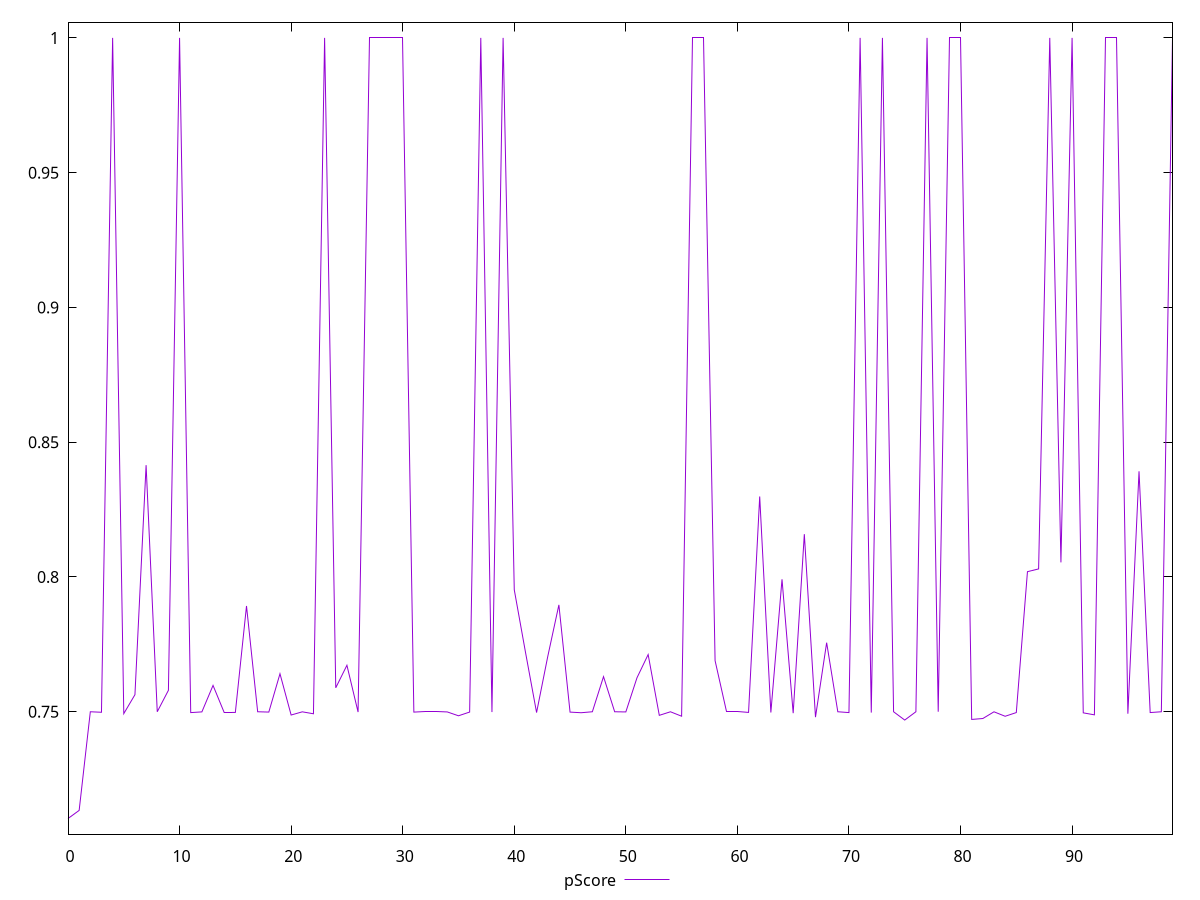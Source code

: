 reset

$pScore <<EOF
0 0.71039
1 0.71341
2 0.75
3 0.7498122222222222
4 1
5 0.7493011111111111
6 0.7563349997997284
7 0.8414950001239776
8 0.75
9 0.7579558332761128
10 1
11 0.7496877777777777
12 0.7499488888888889
13 0.7597741663455964
14 0.7497144444444445
15 0.7497444444444444
16 0.7892375000317892
17 0.75
18 0.74988
19 0.7641008333365122
20 0.7487866666666666
21 0.7499733333333334
22 0.7492522222222222
23 1
24 0.7588808333873749
25 0.7672433332602183
26 0.7498855555555556
27 1
28 1
29 1
30 1
31 0.749871111111111
32 0.75
33 0.75
34 0.74993
35 0.7485066666666667
36 0.7498888888888889
37 1
38 0.7498755555555555
39 1
40 0.7952558334668477
41 0.7722149999936422
42 0.7497033333333334
43 0.7704624998569488
44 0.789655833641688
45 0.7498677777777778
46 0.74964
47 0.75
48 0.7630291664600373
49 0.75
50 0.7499333333333333
51 0.7626016664505004
52 0.7712266663710277
53 0.7486688888888888
54 0.7499922222222222
55 0.748348888888889
56 1
57 1
58 0.7689633333683014
59 0.75
60 0.75
61 0.7497544444444444
62 0.8298625004291534
63 0.7497211111111111
64 0.7991391666730245
65 0.7494777777777778
66 0.8158841665585835
67 0.7480033333333334
68 0.7756325002511342
69 0.75
70 0.7496933333333333
71 1
72 0.7496944444444444
73 1
74 0.75
75 0.7469188888888889
76 0.75
77 1
78 0.75
79 1
80 1
81 0.7471533333333333
82 0.74749
83 0.74998
84 0.7483244444444445
85 0.7496988888888889
86 0.801973333756129
87 0.802997499704361
88 1
89 0.8054166666666667
90 1
91 0.7495977777777778
92 0.7488533333333334
93 1
94 1
95 0.7492766666666667
96 0.8392074998219807
97 0.7497022222222223
98 0.75
99 1
EOF

set key outside below
set xrange [0:99]
set yrange [0.7045977999999999:1.0057922]
set trange [0.7045977999999999:1.0057922]
set terminal svg size 640, 500 enhanced background rgb 'white'
set output "report_00019_2021-02-10T18-14-37.922Z//uses-rel-preconnect/samples/pages+cached/pScore/values.svg"

plot $pScore title "pScore" with line

reset
